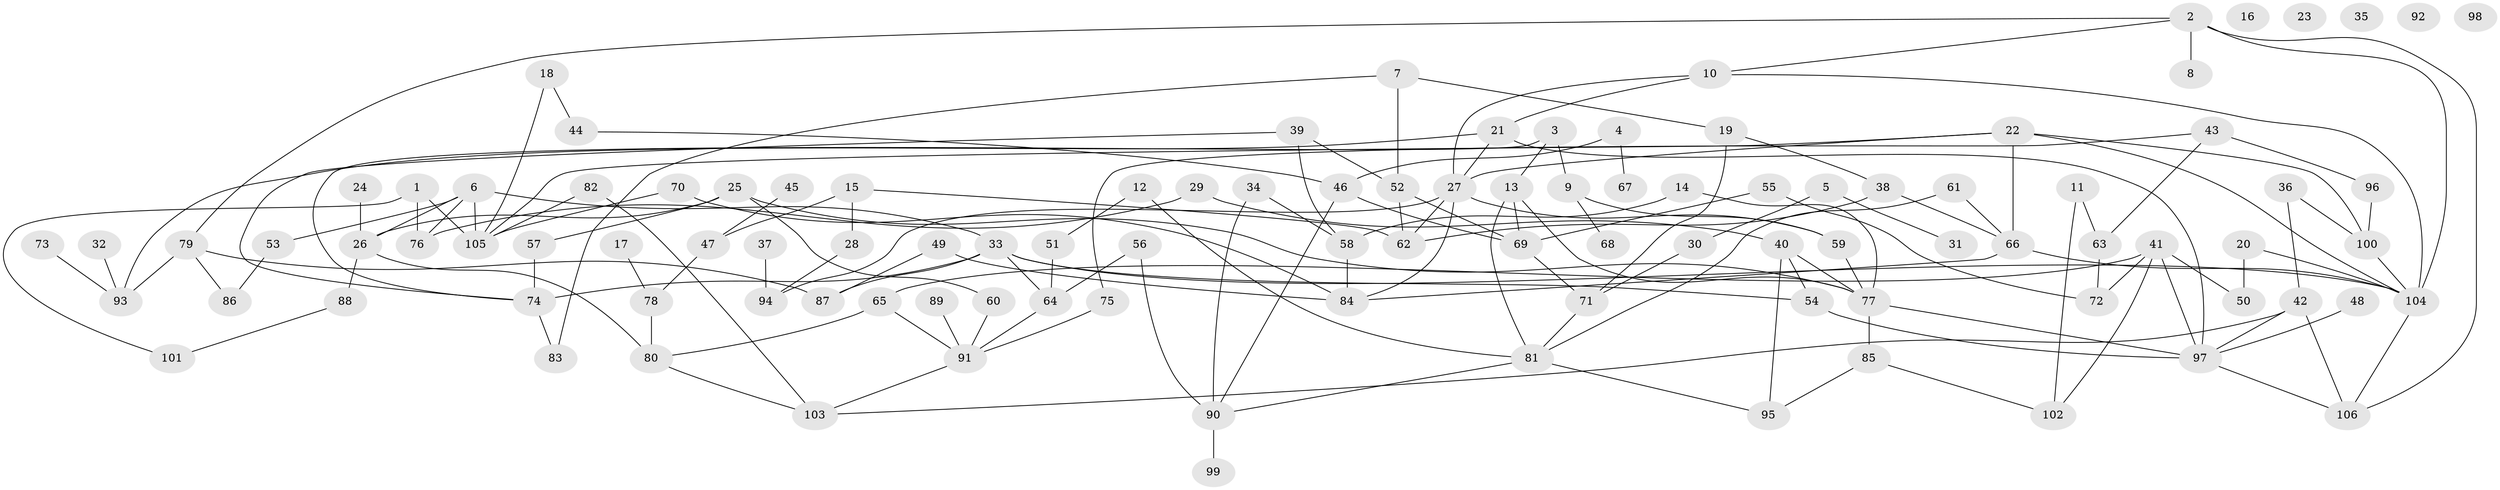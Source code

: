 // coarse degree distribution, {7: 0.02702702702702703, 5: 0.0945945945945946, 3: 0.14864864864864866, 2: 0.25675675675675674, 4: 0.16216216216216217, 0: 0.06756756756756757, 1: 0.16216216216216217, 16: 0.013513513513513514, 8: 0.02702702702702703, 9: 0.02702702702702703, 10: 0.013513513513513514}
// Generated by graph-tools (version 1.1) at 2025/16/03/04/25 18:16:32]
// undirected, 106 vertices, 157 edges
graph export_dot {
graph [start="1"]
  node [color=gray90,style=filled];
  1;
  2;
  3;
  4;
  5;
  6;
  7;
  8;
  9;
  10;
  11;
  12;
  13;
  14;
  15;
  16;
  17;
  18;
  19;
  20;
  21;
  22;
  23;
  24;
  25;
  26;
  27;
  28;
  29;
  30;
  31;
  32;
  33;
  34;
  35;
  36;
  37;
  38;
  39;
  40;
  41;
  42;
  43;
  44;
  45;
  46;
  47;
  48;
  49;
  50;
  51;
  52;
  53;
  54;
  55;
  56;
  57;
  58;
  59;
  60;
  61;
  62;
  63;
  64;
  65;
  66;
  67;
  68;
  69;
  70;
  71;
  72;
  73;
  74;
  75;
  76;
  77;
  78;
  79;
  80;
  81;
  82;
  83;
  84;
  85;
  86;
  87;
  88;
  89;
  90;
  91;
  92;
  93;
  94;
  95;
  96;
  97;
  98;
  99;
  100;
  101;
  102;
  103;
  104;
  105;
  106;
  1 -- 76;
  1 -- 101;
  1 -- 105;
  2 -- 8;
  2 -- 10;
  2 -- 79;
  2 -- 104;
  2 -- 106;
  3 -- 9;
  3 -- 13;
  3 -- 74;
  4 -- 46;
  4 -- 67;
  5 -- 30;
  5 -- 31;
  6 -- 26;
  6 -- 33;
  6 -- 53;
  6 -- 76;
  6 -- 105;
  7 -- 19;
  7 -- 52;
  7 -- 83;
  9 -- 59;
  9 -- 68;
  10 -- 21;
  10 -- 27;
  10 -- 104;
  11 -- 63;
  11 -- 102;
  12 -- 51;
  12 -- 81;
  13 -- 69;
  13 -- 77;
  13 -- 81;
  14 -- 58;
  14 -- 77;
  15 -- 28;
  15 -- 47;
  15 -- 62;
  17 -- 78;
  18 -- 44;
  18 -- 105;
  19 -- 38;
  19 -- 71;
  20 -- 50;
  20 -- 104;
  21 -- 27;
  21 -- 93;
  21 -- 97;
  22 -- 27;
  22 -- 66;
  22 -- 100;
  22 -- 104;
  22 -- 105;
  24 -- 26;
  25 -- 26;
  25 -- 57;
  25 -- 60;
  25 -- 77;
  26 -- 80;
  26 -- 88;
  27 -- 59;
  27 -- 62;
  27 -- 84;
  27 -- 94;
  28 -- 94;
  29 -- 40;
  29 -- 76;
  30 -- 71;
  32 -- 93;
  33 -- 54;
  33 -- 64;
  33 -- 74;
  33 -- 87;
  33 -- 104;
  34 -- 58;
  34 -- 90;
  36 -- 42;
  36 -- 100;
  37 -- 94;
  38 -- 62;
  38 -- 66;
  39 -- 52;
  39 -- 58;
  39 -- 74;
  40 -- 54;
  40 -- 77;
  40 -- 95;
  41 -- 50;
  41 -- 65;
  41 -- 72;
  41 -- 97;
  41 -- 102;
  42 -- 97;
  42 -- 103;
  42 -- 106;
  43 -- 63;
  43 -- 75;
  43 -- 96;
  44 -- 46;
  45 -- 47;
  46 -- 69;
  46 -- 90;
  47 -- 78;
  48 -- 97;
  49 -- 84;
  49 -- 87;
  51 -- 64;
  52 -- 62;
  52 -- 69;
  53 -- 86;
  54 -- 97;
  55 -- 69;
  55 -- 72;
  56 -- 64;
  56 -- 90;
  57 -- 74;
  58 -- 84;
  59 -- 77;
  60 -- 91;
  61 -- 66;
  61 -- 81;
  63 -- 72;
  64 -- 91;
  65 -- 80;
  65 -- 91;
  66 -- 84;
  66 -- 104;
  69 -- 71;
  70 -- 84;
  70 -- 105;
  71 -- 81;
  73 -- 93;
  74 -- 83;
  75 -- 91;
  77 -- 85;
  77 -- 97;
  78 -- 80;
  79 -- 86;
  79 -- 87;
  79 -- 93;
  80 -- 103;
  81 -- 90;
  81 -- 95;
  82 -- 103;
  82 -- 105;
  85 -- 95;
  85 -- 102;
  88 -- 101;
  89 -- 91;
  90 -- 99;
  91 -- 103;
  96 -- 100;
  97 -- 106;
  100 -- 104;
  104 -- 106;
}
